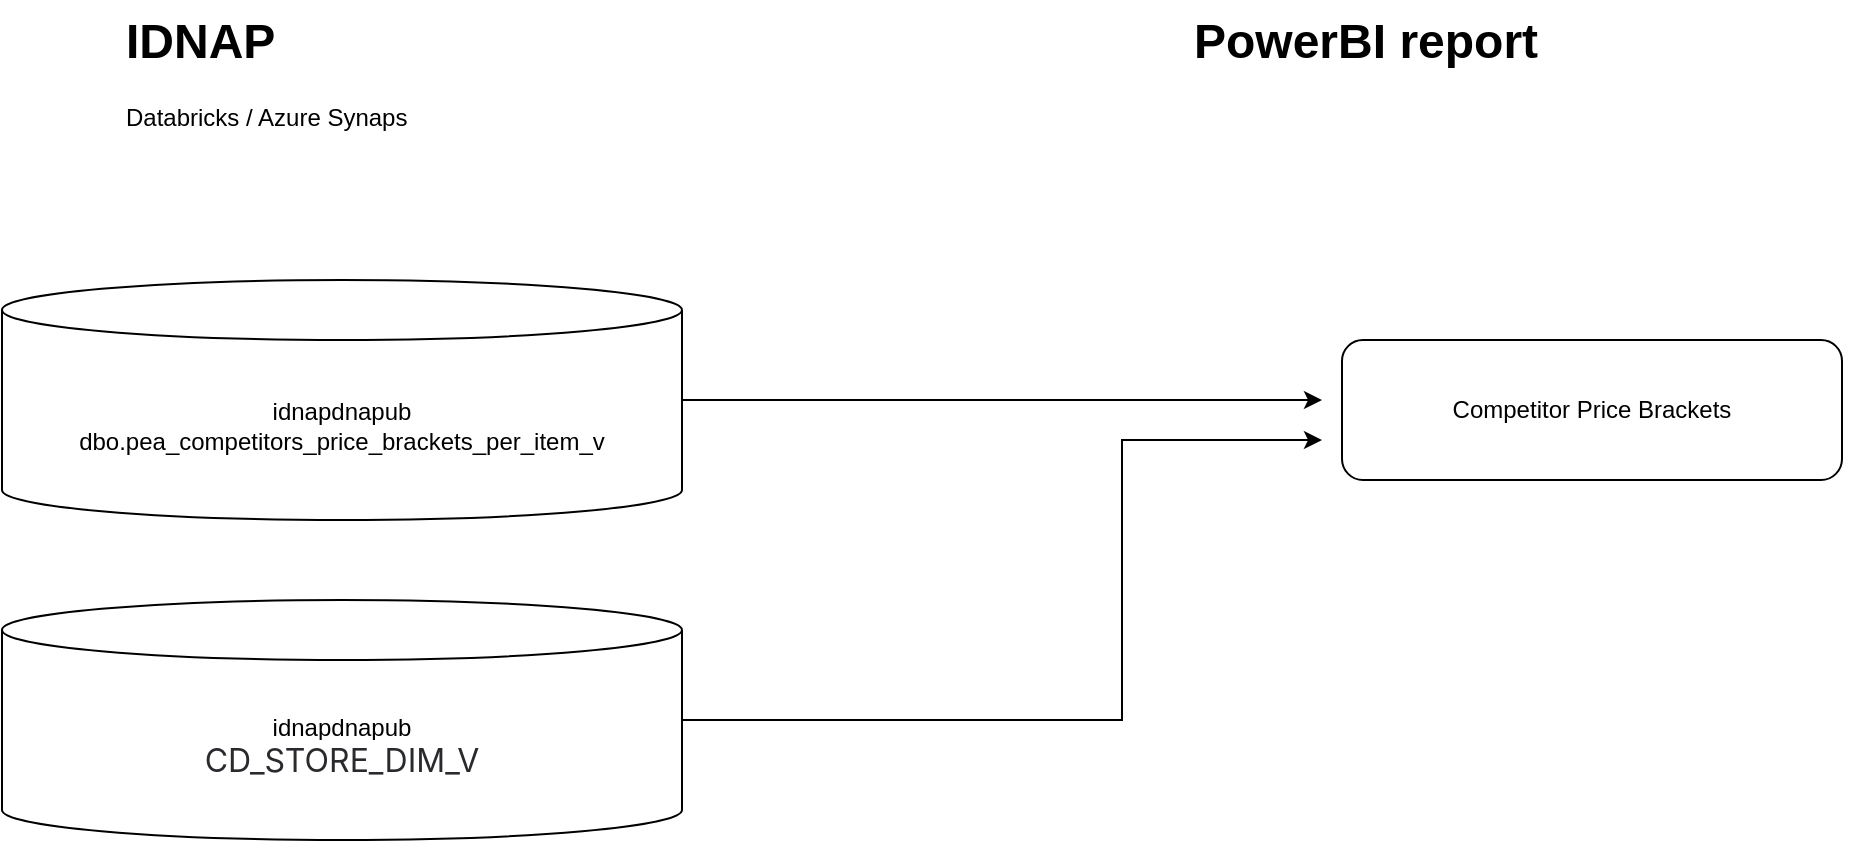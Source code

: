 <mxfile version="26.3.0">
  <diagram id="C5RBs43oDa-KdzZeNtuy" name="Page-1">
    <mxGraphModel dx="2043" dy="1146" grid="1" gridSize="10" guides="1" tooltips="1" connect="1" arrows="1" fold="1" page="1" pageScale="1" pageWidth="827" pageHeight="1169" math="0" shadow="0">
      <root>
        <mxCell id="WIyWlLk6GJQsqaUBKTNV-0" />
        <mxCell id="WIyWlLk6GJQsqaUBKTNV-1" parent="WIyWlLk6GJQsqaUBKTNV-0" />
        <mxCell id="WIyWlLk6GJQsqaUBKTNV-3" value="Competitor Price Brackets" style="rounded=1;whiteSpace=wrap;html=1;fontSize=12;glass=0;strokeWidth=1;shadow=0;" parent="WIyWlLk6GJQsqaUBKTNV-1" vertex="1">
          <mxGeometry x="150" y="180" width="250" height="70" as="geometry" />
        </mxCell>
        <mxCell id="m3VWZIOZYbblff4mF7no-3" value="" style="edgeStyle=orthogonalEdgeStyle;rounded=0;orthogonalLoop=1;jettySize=auto;html=1;" edge="1" parent="WIyWlLk6GJQsqaUBKTNV-1" source="m3VWZIOZYbblff4mF7no-0">
          <mxGeometry relative="1" as="geometry">
            <mxPoint x="140" y="210" as="targetPoint" />
          </mxGeometry>
        </mxCell>
        <mxCell id="m3VWZIOZYbblff4mF7no-0" value="idnapdnapub&lt;br&gt;dbo.pea_competitors_price_brackets_per_item_v" style="shape=cylinder3;whiteSpace=wrap;html=1;boundedLbl=1;backgroundOutline=1;size=15;" vertex="1" parent="WIyWlLk6GJQsqaUBKTNV-1">
          <mxGeometry x="-520" y="150" width="340" height="120" as="geometry" />
        </mxCell>
        <mxCell id="m3VWZIOZYbblff4mF7no-5" value="" style="edgeStyle=orthogonalEdgeStyle;rounded=0;orthogonalLoop=1;jettySize=auto;html=1;" edge="1" parent="WIyWlLk6GJQsqaUBKTNV-1" source="m3VWZIOZYbblff4mF7no-1">
          <mxGeometry relative="1" as="geometry">
            <mxPoint x="140" y="230" as="targetPoint" />
            <Array as="points">
              <mxPoint x="40" y="370" />
              <mxPoint x="40" y="230" />
            </Array>
          </mxGeometry>
        </mxCell>
        <mxCell id="m3VWZIOZYbblff4mF7no-1" value="idnapdnapub&lt;div&gt;&lt;span style=&quot;color: rgb(41, 42, 46); font-family: &amp;quot;Atlassian Sans&amp;quot;, ui-sans-serif, -apple-system, BlinkMacSystemFont, &amp;quot;Segoe UI&amp;quot;, Ubuntu, &amp;quot;Helvetica Neue&amp;quot;, sans-serif; font-size: 16px; text-align: start; white-space-collapse: preserve; background-color: rgb(255, 255, 255);&quot;&gt;CD_STORE_DIM_V&lt;/span&gt;&lt;/div&gt;" style="shape=cylinder3;whiteSpace=wrap;html=1;boundedLbl=1;backgroundOutline=1;size=15;" vertex="1" parent="WIyWlLk6GJQsqaUBKTNV-1">
          <mxGeometry x="-520" y="310" width="340" height="120" as="geometry" />
        </mxCell>
        <mxCell id="m3VWZIOZYbblff4mF7no-9" value="&lt;h1 style=&quot;margin-top: 0px;&quot;&gt;IDNAP&lt;/h1&gt;&lt;p&gt;Databricks / Azure Synaps&lt;/p&gt;" style="text;html=1;whiteSpace=wrap;overflow=hidden;rounded=0;" vertex="1" parent="WIyWlLk6GJQsqaUBKTNV-1">
          <mxGeometry x="-460" y="10" width="340" height="120" as="geometry" />
        </mxCell>
        <mxCell id="m3VWZIOZYbblff4mF7no-10" value="&lt;h1 style=&quot;margin-top: 0px;&quot;&gt;PowerBI report&amp;nbsp;&lt;/h1&gt;&lt;p&gt;&lt;br&gt;&lt;/p&gt;" style="text;html=1;whiteSpace=wrap;overflow=hidden;rounded=0;" vertex="1" parent="WIyWlLk6GJQsqaUBKTNV-1">
          <mxGeometry x="74" y="10" width="340" height="120" as="geometry" />
        </mxCell>
      </root>
    </mxGraphModel>
  </diagram>
</mxfile>
